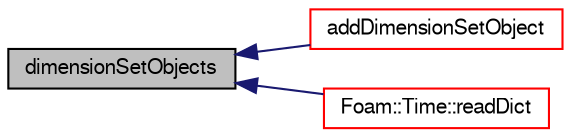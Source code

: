 digraph "dimensionSetObjects"
{
  bgcolor="transparent";
  edge [fontname="FreeSans",fontsize="10",labelfontname="FreeSans",labelfontsize="10"];
  node [fontname="FreeSans",fontsize="10",shape=record];
  rankdir="LR";
  Node8754 [label="dimensionSetObjects",height=0.2,width=0.4,color="black", fillcolor="grey75", style="filled", fontcolor="black"];
  Node8754 -> Node8755 [dir="back",color="midnightblue",fontsize="10",style="solid",fontname="FreeSans"];
  Node8755 [label="addDimensionSetObject",height=0.2,width=0.4,color="red",URL="$a21163.html#adb0730a701b776bca83bf4dd31461c65",tooltip="Register DimensionSets read/write object. "];
  Node8754 -> Node8758 [dir="back",color="midnightblue",fontsize="10",style="solid",fontname="FreeSans"];
  Node8758 [label="Foam::Time::readDict",height=0.2,width=0.4,color="red",URL="$a26350.html#a09f8bbb748b599cf713fa2e07ec7e0b4",tooltip="Read the control dictionary and set the write controls etc. "];
}
